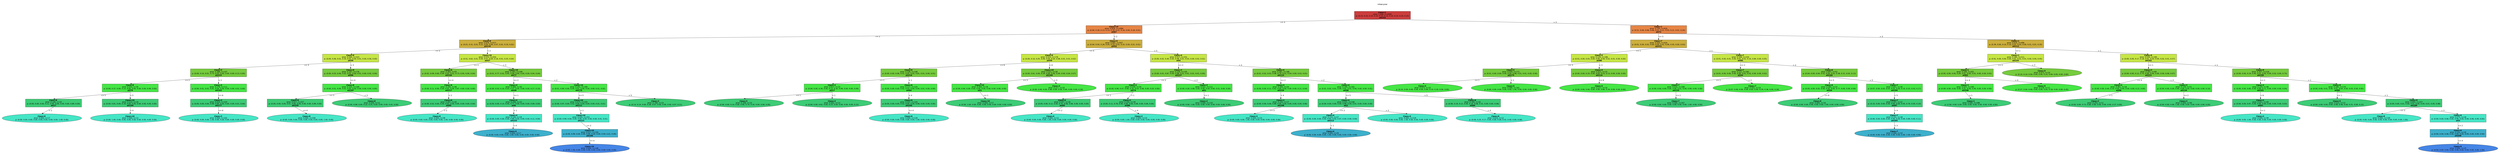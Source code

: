 digraph Tree {
splines=false;
graph [pad=".25", ranksep="0.5", nodesep="1"];
node [shape=rect, style="filled", color="black", fontname="helvetica",fillcolor="white"] ;
edge [fontname="helvetica"] ;
0 [label="mfeat-pixel", shape=plaintext];
0:s -> 1:n [style=invis];   
1 [label=<<b> Class=1 </b> <br/> error: 1.000, n=2000 <br/> p: (0.10, 0.10, 0.10, 0.10, 0.10, 0.10, 0.10, 0.10, 0.10, 0.10) <br/><b>att153</b>>, fillcolor="0.000 0.7 0.800", shape="rect"];
2 [label=<<b> Class=10 </b> <br/> error: 0.828, n=1084 <br/> p: (0.00, 0.18, 0.13, 0.14, 0.18, 0.01, 0.16, 0.00, 0.18, 0.01) <br/><b>att67</b>>, fillcolor="0.067 0.7 0.900", shape="rect"];
1:s -> 2:n [label="<= 3"] ;
3 [label=<<b> Class=8 </b> <br/> error: 0.678, n=577 <br/> p: (0.01, 0.31, 0.01, 0.21, 0.05, 0.00, 0.07, 0.01, 0.33, 0.02) <br/><b>att110</b>>, fillcolor="0.133 0.7 0.800", shape="rect"];
2:s -> 3:n [label="<= 2"] ;
4 [label=<<b> Class=8 </b> <br/> error: 0.440, n=323 <br/> p: (0.00, 0.06, 0.01, 0.34, 0.02, 0.00, 0.01, 0.00, 0.56, 0.00) <br/><b>att30</b>>, fillcolor="0.200 0.7 0.900", shape="rect"];
3:s -> 4:n [label="<= 2"] ;
5 [label=<<b> Class=3 </b> <br/> error: 0.388, n=147 <br/> p: (0.00, 0.10, 0.01, 0.73, 0.03, 0.00, 0.00, 0.00, 0.13, 0.00) <br/><b>att223</b>>, fillcolor="0.267 0.7 0.800", shape="rect"];
4:s -> 5:n [label="<= 3"] ;
6 [label=<<b> Class=8 </b> <br/> error: 0.433, n=35 <br/> p: (0.00, 0.37, 0.00, 0.14, 0.00, 0.00, 0.00, 0.00, 0.49, 0.00) <br/><b>att79</b>>, fillcolor="0.333 0.7 0.900", shape="rect"];
5:s -> 6:n [label="<= 2"] ;
7 [label=<<b> Class=8 </b> <br/> error: 0.146, n=19 <br/> p: (0.00, 0.00, 0.00, 0.11, 0.00, 0.00, 0.00, 0.00, 0.89, 0.00) <br/><b>att17</b>>, fillcolor="0.400 0.7 0.800", shape="rect"];
6:s -> 7:n [label="<= 5"] ;
8 [label=<<b> Class=8 </b> <br/> error: 0.000, n=17 <br/> p: (0.00, 0.00, 0.00, 0.00, 0.00, 0.00, 0.00, 0.00, 1.00, 0.00) >, fillcolor="0.467 0.7 0.900", shape="oval"];
7:s -> 8:n [label="> 2"] ;
9 [label=<<b> Class=10 </b> <br/> error: 0.210, n=16 <br/> p: (0.00, 0.81, 0.00, 0.19, 0.00, 0.00, 0.00, 0.00, 0.00, 0.00) <br/><b>att104</b>>, fillcolor="0.400 0.7 0.800", shape="rect"];
6:s -> 9:n [label="> 5"] ;
10 [label=<<b> Class=10 </b> <br/> error: 0.000, n=13 <br/> p: (0.00, 1.00, 0.00, 0.00, 0.00, 0.00, 0.00, 0.00, 0.00, 0.00) >, fillcolor="0.467 0.7 0.900", shape="oval"];
9:s -> 10:n [label="> 4"] ;
11 [label=<<b> Class=3 </b> <br/> error: 0.178, n=112 <br/> p: (0.00, 0.01, 0.02, 0.91, 0.04, 0.00, 0.00, 0.00, 0.02, 0.00) <br/><b>att163</b>>, fillcolor="0.333 0.7 0.900", shape="rect"];
5:s -> 11:n [label="> 2"] ;
12 [label=<<b> Class=3 </b> <br/> error: 0.024, n=103 <br/> p: (0.00, 0.00, 0.00, 0.99, 0.00, 0.00, 0.00, 0.00, 0.01, 0.00) <br/><b>att177</b>>, fillcolor="0.400 0.7 0.800", shape="rect"];
11:s -> 12:n [label="<= 6"] ;
13 [label=<<b> Class=3 </b> <br/> error: 0.000, n=102 <br/> p: (0.00, 0.00, 0.00, 1.00, 0.00, 0.00, 0.00, 0.00, 0.00, 0.00) >, fillcolor="0.467 0.7 0.900", shape="oval"];
12:s -> 13:n [label="<= 6"] ;
14 [label=<<b> Class=8 </b> <br/> error: 0.167, n=176 <br/> p: (0.00, 0.03, 0.00, 0.02, 0.02, 0.00, 0.01, 0.00, 0.92, 0.00) <br/><b>att96</b>>, fillcolor="0.267 0.7 0.800", shape="rect"];
4:s -> 14:n [label="> 3"] ;
15 [label=<<b> Class=8 </b> <br/> error: 0.103, n=169 <br/> p: (0.00, 0.01, 0.00, 0.02, 0.02, 0.00, 0.00, 0.00, 0.95, 0.00) <br/><b>att197</b>>, fillcolor="0.333 0.7 0.900", shape="rect"];
14:s -> 15:n [label="<= 4"] ;
16 [label=<<b> Class=8 </b> <br/> error: 0.017, n=157 <br/> p: (0.00, 0.00, 0.00, 0.01, 0.00, 0.00, 0.00, 0.00, 0.99, 0.00) <br/><b>att239</b>>, fillcolor="0.400 0.7 0.800", shape="rect"];
15:s -> 16:n [label="<= 3"] ;
17 [label=<<b> Class=8 </b> <br/> error: 0.000, n=156 <br/> p: (0.00, 0.00, 0.00, 0.00, 0.00, 0.00, 0.00, 0.00, 1.00, 0.00) >, fillcolor="0.467 0.7 0.900", shape="oval"];
16:s -> 17:n [label="<= 4"] ;
18 [label=<<b> Class=8 </b> <br/> error: 0.549, n=12 <br/> p: (0.00, 0.08, 0.00, 0.25, 0.25, 0.00, 0.00, 0.00, 0.42, 0.00) >, fillcolor="0.400 0.7 0.800", shape="oval"];
15:s -> 18:n [label="> 3"] ;
19 [label=<<b> Class=10 </b> <br/> error: 0.570, n=254 <br/> p: (0.01, 0.62, 0.01, 0.04, 0.07, 0.00, 0.16, 0.01, 0.03, 0.04) <br/><b>att57</b>>, fillcolor="0.200 0.7 0.900", shape="rect"];
3:s -> 19:n [label="> 2"] ;
20 [label=<<b> Class=6 </b> <br/> error: 0.464, n=55 <br/> p: (0.02, 0.09, 0.00, 0.04, 0.02, 0.02, 0.73, 0.05, 0.00, 0.04) <br/><b>att156</b>>, fillcolor="0.267 0.7 0.800", shape="rect"];
19:s -> 20:n [label="<= 3"] ;
21 [label=<<b> Class=6 </b> <br/> error: 0.194, n=46 <br/> p: (0.00, 0.11, 0.00, 0.00, 0.02, 0.00, 0.87, 0.00, 0.00, 0.00) <br/><b>att217</b>>, fillcolor="0.333 0.7 0.900", shape="rect"];
20:s -> 21:n [label="<= 4"] ;
22 [label=<<b> Class=6 </b> <br/> error: 0.097, n=42 <br/> p: (0.00, 0.02, 0.00, 0.00, 0.02, 0.00, 0.95, 0.00, 0.00, 0.00) <br/><b>att95</b>>, fillcolor="0.400 0.7 0.800", shape="rect"];
21:s -> 22:n [label="> 2"] ;
23 [label=<<b> Class=6 </b> <br/> error: 0.000, n=39 <br/> p: (0.00, 0.00, 0.00, 0.00, 0.00, 0.00, 1.00, 0.00, 0.00, 0.00) >, fillcolor="0.467 0.7 0.900", shape="oval"];
22:s -> 23:n [label="> 2"] ;
24 [label=<<b> Class=10 </b> <br/> error: 0.393, n=199 <br/> p: (0.01, 0.77, 0.02, 0.05, 0.09, 0.00, 0.00, 0.00, 0.04, 0.04) <br/><b>att77</b>>, fillcolor="0.267 0.7 0.800", shape="rect"];
19:s -> 24:n [label="> 3"] ;
25 [label=<<b> Class=4 </b> <br/> error: 0.568, n=30 <br/> p: (0.00, 0.03, 0.10, 0.03, 0.57, 0.00, 0.00, 0.00, 0.17, 0.10) <br/><b>att49</b>>, fillcolor="0.333 0.7 0.900", shape="rect"];
24:s -> 25:n [label="<= 2"] ;
26 [label=<<b> Class=4 </b> <br/> error: 0.299, n=22 <br/> p: (0.00, 0.00, 0.14, 0.00, 0.77, 0.00, 0.00, 0.00, 0.09, 0.00) <br/><b>att6</b>>, fillcolor="0.400 0.7 0.800", shape="rect"];
25:s -> 26:n [label="<= 1"] ;
27 [label=<<b> Class=4 </b> <br/> error: 0.146, n=19 <br/> p: (0.00, 0.00, 0.00, 0.00, 0.89, 0.00, 0.00, 0.00, 0.11, 0.00) <br/><b>att233</b>>, fillcolor="0.467 0.7 0.900", shape="rect"];
26:s -> 27:n [label="> 1"] ;
28 [label=<<b> Class=4 </b> <br/> error: 0.000, n=17 <br/> p: (0.00, 0.00, 0.00, 0.00, 1.00, 0.00, 0.00, 0.00, 0.00, 0.00) >, fillcolor="0.533 0.7 0.800", shape="oval"];
27:s -> 28:n [label="> 4"] ;
29 [label=<<b> Class=10 </b> <br/> error: 0.201, n=169 <br/> p: (0.01, 0.90, 0.00, 0.05, 0.01, 0.00, 0.00, 0.00, 0.01, 0.02) <br/><b>att170</b>>, fillcolor="0.333 0.7 0.900", shape="rect"];
24:s -> 29:n [label="> 2"] ;
30 [label=<<b> Class=10 </b> <br/> error: 0.075, n=155 <br/> p: (0.00, 0.97, 0.00, 0.02, 0.00, 0.00, 0.00, 0.00, 0.01, 0.01) <br/><b>att111</b>>, fillcolor="0.400 0.7 0.800", shape="rect"];
29:s -> 30:n [label="<= 5"] ;
31 [label=<<b> Class=10 </b> <br/> error: 0.035, n=151 <br/> p: (0.00, 0.99, 0.00, 0.00, 0.00, 0.00, 0.00, 0.00, 0.01, 0.01) <br/><b>att121</b>>, fillcolor="0.467 0.7 0.900", shape="rect"];
30:s -> 31:n [label="> 1"] ;
32 [label=<<b> Class=10 </b> <br/> error: 0.017, n=150 <br/> p: (0.00, 0.99, 0.00, 0.00, 0.00, 0.00, 0.00, 0.00, 0.01, 0.00) <br/><b>att106</b>>, fillcolor="0.533 0.7 0.800", shape="rect"];
31:s -> 32:n [label="<= 2"] ;
33 [label=<<b> Class=10 </b> <br/> error: 0.000, n=146 <br/> p: (0.00, 1.00, 0.00, 0.00, 0.00, 0.00, 0.00, 0.00, 0.00, 0.00) >, fillcolor="0.600 0.7 0.900", shape="oval"];
32:s -> 33:n [label="<= 4"] ;
34 [label=<<b> Class=3 </b> <br/> error: 0.708, n=14 <br/> p: (0.14, 0.14, 0.00, 0.36, 0.07, 0.00, 0.00, 0.00, 0.07, 0.21) >, fillcolor="0.400 0.7 0.800", shape="oval"];
29:s -> 34:n [label="> 5"] ;
35 [label=<<b> Class=4 </b> <br/> error: 0.682, n=507 <br/> p: (0.00, 0.04, 0.28, 0.05, 0.33, 0.02, 0.25, 0.00, 0.01, 0.01) <br/><b>att54</b>>, fillcolor="0.133 0.7 0.800", shape="rect"];
2:s -> 35:n [label="> 2"] ;
36 [label=<<b> Class=6 </b> <br/> error: 0.523, n=176 <br/> p: (0.00, 0.10, 0.05, 0.06, 0.04, 0.04, 0.68, 0.01, 0.01, 0.02) <br/><b>att59</b>>, fillcolor="0.200 0.7 0.900", shape="rect"];
35:s -> 36:n [label="<= 5"] ;
37 [label=<<b> Class=6 </b> <br/> error: 0.338, n=148 <br/> p: (0.00, 0.00, 0.06, 0.01, 0.05, 0.05, 0.81, 0.01, 0.00, 0.01) <br/><b>att216</b>>, fillcolor="0.267 0.7 0.800", shape="rect"];
36:s -> 37:n [label="<= 6"] ;
38 [label=<<b> Class=2 </b> <br/> error: 0.617, n=23 <br/> p: (0.00, 0.00, 0.39, 0.00, 0.13, 0.30, 0.09, 0.00, 0.00, 0.09) <br/><b>att17</b>>, fillcolor="0.333 0.7 0.900", shape="rect"];
37:s -> 38:n [label="<= 1"] ;
39 [label=<<b> Class=5 </b> <br/> error: 0.348, n=10 <br/> p: (0.00, 0.00, 0.10, 0.00, 0.00, 0.70, 0.20, 0.00, 0.00, 0.00) >, fillcolor="0.400 0.7 0.800", shape="oval"];
38:s -> 39:n [label="<= 1"] ;
40 [label=<<b> Class=2 </b> <br/> error: 0.402, n=13 <br/> p: (0.00, 0.00, 0.62, 0.00, 0.23, 0.00, 0.00, 0.00, 0.00, 0.15) >, fillcolor="0.400 0.7 0.800", shape="oval"];
38:s -> 40:n [label="> 1"] ;
41 [label=<<b> Class=6 </b> <br/> error: 0.117, n=125 <br/> p: (0.00, 0.00, 0.00, 0.02, 0.03, 0.00, 0.94, 0.01, 0.00, 0.00) <br/><b>att64</b>>, fillcolor="0.333 0.7 0.900", shape="rect"];
37:s -> 41:n [label="> 1"] ;
42 [label=<<b> Class=6 </b> <br/> error: 0.037, n=120 <br/> p: (0.00, 0.00, 0.00, 0.02, 0.00, 0.00, 0.98, 0.00, 0.00, 0.00) <br/><b>att240</b>>, fillcolor="0.400 0.7 0.800", shape="rect"];
41:s -> 42:n [label="> 4"] ;
43 [label=<<b> Class=6 </b> <br/> error: 0.000, n=118 <br/> p: (0.00, 0.00, 0.00, 0.00, 0.00, 0.00, 1.00, 0.00, 0.00, 0.00) >, fillcolor="0.467 0.7 0.900", shape="oval"];
42:s -> 43:n [label="<= 4"] ;
44 [label=<<b> Class=10 </b> <br/> error: 0.421, n=28 <br/> p: (0.00, 0.61, 0.00, 0.29, 0.00, 0.00, 0.00, 0.00, 0.04, 0.07) <br/><b>att169</b>>, fillcolor="0.267 0.7 0.800", shape="rect"];
36:s -> 44:n [label="> 6"] ;
45 [label=<<b> Class=10 </b> <br/> error: 0.093, n=18 <br/> p: (0.00, 0.94, 0.00, 0.00, 0.00, 0.00, 0.00, 0.00, 0.06, 0.00) <br/><b>att1</b>>, fillcolor="0.333 0.7 0.900", shape="rect"];
44:s -> 45:n [label="<= 3"] ;
46 [label=<<b> Class=10 </b> <br/> error: 0.000, n=17 <br/> p: (0.00, 1.00, 0.00, 0.00, 0.00, 0.00, 0.00, 0.00, 0.00, 0.00) >, fillcolor="0.400 0.7 0.800", shape="oval"];
45:s -> 46:n [label="<= 1"] ;
47 [label=<<b> Class=3 </b> <br/> error: 0.217, n=10 <br/> p: (0.00, 0.00, 0.00, 0.80, 0.00, 0.00, 0.00, 0.00, 0.00, 0.20) >, fillcolor="0.333 0.7 0.900", shape="oval"];
44:s -> 47:n [label="> 3"] ;
48 [label=<<b> Class=4 </b> <br/> error: 0.517, n=331 <br/> p: (0.00, 0.02, 0.40, 0.05, 0.48, 0.01, 0.03, 0.00, 0.02, 0.01) <br/><b>att4</b>>, fillcolor="0.200 0.7 0.900", shape="rect"];
35:s -> 48:n [label="> 5"] ;
49 [label=<<b> Class=2 </b> <br/> error: 0.239, n=145 <br/> p: (0.00, 0.01, 0.87, 0.00, 0.08, 0.01, 0.01, 0.01, 0.01, 0.00) <br/><b>att237</b>>, fillcolor="0.267 0.7 0.800", shape="rect"];
48:s -> 49:n [label="<= 2"] ;
50 [label=<<b> Class=2 </b> <br/> error: 0.549, n=34 <br/> p: (0.00, 0.06, 0.47, 0.00, 0.35, 0.03, 0.06, 0.00, 0.03, 0.00) <br/><b>att74</b>>, fillcolor="0.333 0.7 0.900", shape="rect"];
49:s -> 50:n [label="<= 2"] ;
51 [label=<<b> Class=4 </b> <br/> error: 0.357, n=16 <br/> p: (0.00, 0.00, 0.12, 0.00, 0.75, 0.06, 0.06, 0.00, 0.00, 0.00) <br/><b>att65</b>>, fillcolor="0.400 0.7 0.800", shape="rect"];
50:s -> 51:n [label="<= 1"] ;
52 [label=<<b> Class=4 </b> <br/> error: 0.000, n=12 <br/> p: (0.00, 0.00, 0.00, 0.00, 1.00, 0.00, 0.00, 0.00, 0.00, 0.00) >, fillcolor="0.467 0.7 0.900", shape="oval"];
51:s -> 52:n [label="<= 2"] ;
53 [label=<<b> Class=2 </b> <br/> error: 0.330, n=18 <br/> p: (0.00, 0.11, 0.78, 0.00, 0.00, 0.00, 0.06, 0.00, 0.06, 0.00) <br/><b>att86</b>>, fillcolor="0.400 0.7 0.800", shape="rect"];
50:s -> 53:n [label="> 1"] ;
54 [label=<<b> Class=2 </b> <br/> error: 0.000, n=14 <br/> p: (0.00, 0.00, 1.00, 0.00, 0.00, 0.00, 0.00, 0.00, 0.00, 0.00) >, fillcolor="0.467 0.7 0.900", shape="oval"];
53:s -> 54:n [label="> 4"] ;
55 [label=<<b> Class=2 </b> <br/> error: 0.022, n=111 <br/> p: (0.00, 0.00, 0.99, 0.00, 0.00, 0.00, 0.00, 0.01, 0.00, 0.00) <br/><b>att1</b>>, fillcolor="0.333 0.7 0.900", shape="rect"];
49:s -> 55:n [label="> 2"] ;
56 [label=<<b> Class=2 </b> <br/> error: 0.000, n=110 <br/> p: (0.00, 0.00, 1.00, 0.00, 0.00, 0.00, 0.00, 0.00, 0.00, 0.00) >, fillcolor="0.400 0.7 0.800", shape="oval"];
55:s -> 56:n [label="<= 1"] ;
57 [label=<<b> Class=4 </b> <br/> error: 0.381, n=186 <br/> p: (0.01, 0.02, 0.03, 0.08, 0.79, 0.01, 0.04, 0.00, 0.03, 0.01) <br/><b>att133</b>>, fillcolor="0.267 0.7 0.800", shape="rect"];
48:s -> 57:n [label="> 2"] ;
58 [label=<<b> Class=3 </b> <br/> error: 0.440, n=24 <br/> p: (0.00, 0.00, 0.12, 0.62, 0.00, 0.00, 0.00, 0.00, 0.21, 0.04) <br/><b>att220</b>>, fillcolor="0.333 0.7 0.900", shape="rect"];
57:s -> 58:n [label="<= 2"] ;
59 [label=<<b> Class=3 </b> <br/> error: 0.193, n=17 <br/> p: (0.00, 0.00, 0.06, 0.88, 0.00, 0.00, 0.00, 0.00, 0.00, 0.06) <br/><b>att108</b>>, fillcolor="0.400 0.7 0.800", shape="rect"];
58:s -> 59:n [label="> 4"] ;
60 [label=<<b> Class=3 </b> <br/> error: 0.000, n=15 <br/> p: (0.00, 0.00, 0.00, 1.00, 0.00, 0.00, 0.00, 0.00, 0.00, 0.00) >, fillcolor="0.467 0.7 0.900", shape="oval"];
59:s -> 60:n [label="<= 3"] ;
61 [label=<<b> Class=4 </b> <br/> error: 0.194, n=162 <br/> p: (0.01, 0.02, 0.01, 0.00, 0.91, 0.01, 0.04, 0.00, 0.00, 0.01) <br/><b>att48</b>>, fillcolor="0.333 0.7 0.900", shape="rect"];
57:s -> 61:n [label="> 2"] ;
62 [label=<<b> Class=4 </b> <br/> error: 0.031, n=146 <br/> p: (0.00, 0.00, 0.00, 0.00, 0.99, 0.00, 0.01, 0.00, 0.00, 0.00) <br/><b>att2</b>>, fillcolor="0.400 0.7 0.800", shape="rect"];
61:s -> 62:n [label="<= 5"] ;
63 [label=<<b> Class=4 </b> <br/> error: 0.115, n=27 <br/> p: (0.00, 0.00, 0.00, 0.00, 0.93, 0.00, 0.07, 0.00, 0.00, 0.00) <br/><b>att213</b>>, fillcolor="0.467 0.7 0.900", shape="rect"];
62:s -> 63:n [label="<= 2"] ;
64 [label=<<b> Class=4 </b> <br/> error: 0.000, n=25 <br/> p: (0.00, 0.00, 0.00, 0.00, 1.00, 0.00, 0.00, 0.00, 0.00, 0.00) >, fillcolor="0.533 0.7 0.800", shape="oval"];
63:s -> 64:n [label="> 1"] ;
65 [label=<<b> Class=4 </b> <br/> error: 0.000, n=119 <br/> p: (0.00, 0.00, 0.00, 0.00, 1.00, 0.00, 0.00, 0.00, 0.00, 0.00) >, fillcolor="0.467 0.7 0.900", shape="oval"];
62:s -> 65:n [label="> 2"] ;
66 [label=<<b> Class=6 </b> <br/> error: 0.769, n=16 <br/> p: (0.06, 0.19, 0.12, 0.00, 0.19, 0.06, 0.31, 0.00, 0.00, 0.06) <br/><b>att64</b>>, fillcolor="0.400 0.7 0.800", shape="rect"];
61:s -> 66:n [label="> 5"] ;
67 [label=<<b> Class=6 </b> <br/> error: 0.618, n=12 <br/> p: (0.00, 0.25, 0.17, 0.00, 0.00, 0.08, 0.42, 0.00, 0.00, 0.08) >, fillcolor="0.467 0.7 0.900", shape="oval"];
66:s -> 67:n [label="> 4"] ;
68 [label=<<b> Class=1 </b> <br/> error: 0.793, n=916 <br/> p: (0.21, 0.00, 0.06, 0.06, 0.01, 0.21, 0.03, 0.21, 0.01, 0.20) <br/><b>att72</b>>, fillcolor="0.067 0.7 0.900", shape="rect"];
1:s -> 68:n [label="> 3"] ;
69 [label=<<b> Class=7 </b> <br/> error: 0.504, n=420 <br/> p: (0.01, 0.00, 0.02, 0.00, 0.00, 0.42, 0.06, 0.45, 0.00, 0.03) <br/><b>att231</b>>, fillcolor="0.133 0.7 0.800", shape="rect"];
68:s -> 69:n [label="<= 3"] ;
70 [label=<<b> Class=5 </b> <br/> error: 0.129, n=186 <br/> p: (0.01, 0.00, 0.03, 0.00, 0.00, 0.94, 0.02, 0.01, 0.00, 0.00) <br/><b>att86</b>>, fillcolor="0.200 0.7 0.900", shape="rect"];
69:s -> 70:n [label="<= 1"] ;
71 [label=<<b> Class=5 </b> <br/> error: 0.059, n=171 <br/> p: (0.01, 0.00, 0.00, 0.00, 0.00, 0.98, 0.01, 0.01, 0.00, 0.00) <br/><b>att175</b>>, fillcolor="0.267 0.7 0.800", shape="rect"];
70:s -> 71:n [label="<= 3"] ;
72 [label=<<b> Class=5 </b> <br/> error: 0.473, n=10 <br/> p: (0.10, 0.00, 0.00, 0.00, 0.00, 0.60, 0.10, 0.20, 0.00, 0.00) >, fillcolor="0.333 0.7 0.900", shape="oval"];
71:s -> 72:n [label="<= 1"] ;
73 [label=<<b> Class=5 </b> <br/> error: 0.000, n=161 <br/> p: (0.00, 0.00, 0.00, 0.00, 0.00, 1.00, 0.00, 0.00, 0.00, 0.00) >, fillcolor="0.333 0.7 0.900", shape="oval"];
71:s -> 73:n [label="> 1"] ;
74 [label=<<b> Class=5 </b> <br/> error: 0.421, n=15 <br/> p: (0.00, 0.00, 0.33, 0.00, 0.00, 0.53, 0.13, 0.00, 0.00, 0.00) <br/><b>att114</b>>, fillcolor="0.267 0.7 0.800", shape="rect"];
70:s -> 74:n [label="> 3"] ;
75 [label=<<b> Class=5 </b> <br/> error: 0.217, n=10 <br/> p: (0.00, 0.00, 0.00, 0.00, 0.00, 0.80, 0.20, 0.00, 0.00, 0.00) >, fillcolor="0.333 0.7 0.900", shape="oval"];
74:s -> 75:n [label="<= 6"] ;
76 [label=<<b> Class=7 </b> <br/> error: 0.338, n=234 <br/> p: (0.01, 0.00, 0.01, 0.00, 0.01, 0.01, 0.10, 0.80, 0.00, 0.05) <br/><b>att85</b>>, fillcolor="0.200 0.7 0.900", shape="rect"];
69:s -> 76:n [label="> 1"] ;
77 [label=<<b> Class=7 </b> <br/> error: 0.121, n=182 <br/> p: (0.01, 0.00, 0.00, 0.00, 0.00, 0.01, 0.02, 0.95, 0.00, 0.02) <br/><b>att44</b>>, fillcolor="0.267 0.7 0.800", shape="rect"];
76:s -> 77:n [label="<= 2"] ;
78 [label=<<b> Class=7 </b> <br/> error: 0.016, n=168 <br/> p: (0.00, 0.00, 0.00, 0.00, 0.00, 0.01, 0.00, 0.99, 0.00, 0.00) <br/><b>att120</b>>, fillcolor="0.333 0.7 0.900", shape="rect"];
77:s -> 78:n [label="<= 2"] ;
79 [label=<<b> Class=7 </b> <br/> error: 0.000, n=167 <br/> p: (0.00, 0.00, 0.00, 0.00, 0.00, 0.00, 0.00, 1.00, 0.00, 0.00) >, fillcolor="0.400 0.7 0.800", shape="oval"];
78:s -> 79:n [label="<= 2"] ;
80 [label=<<b> Class=7 </b> <br/> error: 0.552, n=14 <br/> p: (0.07, 0.00, 0.00, 0.00, 0.00, 0.00, 0.29, 0.36, 0.00, 0.29) >, fillcolor="0.333 0.7 0.900", shape="oval"];
77:s -> 80:n [label="> 2"] ;
81 [label=<<b> Class=6 </b> <br/> error: 0.697, n=52 <br/> p: (0.04, 0.00, 0.04, 0.02, 0.04, 0.02, 0.38, 0.31, 0.02, 0.13) <br/><b>att184</b>>, fillcolor="0.267 0.7 0.800", shape="rect"];
76:s -> 81:n [label="> 2"] ;
82 [label=<<b> Class=6 </b> <br/> error: 0.364, n=22 <br/> p: (0.00, 0.00, 0.05, 0.00, 0.05, 0.05, 0.77, 0.00, 0.00, 0.09) <br/><b>att54</b>>, fillcolor="0.333 0.7 0.900", shape="rect"];
81:s -> 82:n [label="<= 5"] ;
83 [label=<<b> Class=6 </b> <br/> error: 0.000, n=16 <br/> p: (0.00, 0.00, 0.00, 0.00, 0.00, 0.00, 1.00, 0.00, 0.00, 0.00) >, fillcolor="0.400 0.7 0.800", shape="oval"];
82:s -> 83:n [label="<= 6"] ;
84 [label=<<b> Class=7 </b> <br/> error: 0.651, n=30 <br/> p: (0.07, 0.00, 0.03, 0.03, 0.03, 0.00, 0.10, 0.53, 0.03, 0.17) <br/><b>att194</b>>, fillcolor="0.333 0.7 0.900", shape="rect"];
81:s -> 84:n [label="> 5"] ;
85 [label=<<b> Class=7 </b> <br/> error: 0.347, n=21 <br/> p: (0.10, 0.00, 0.00, 0.00, 0.00, 0.00, 0.05, 0.76, 0.00, 0.10) <br/><b>att97</b>>, fillcolor="0.400 0.7 0.800", shape="rect"];
84:s -> 85:n [label="> 5"] ;
86 [label=<<b> Class=7 </b> <br/> error: 0.151, n=18 <br/> p: (0.00, 0.00, 0.00, 0.00, 0.00, 0.00, 0.00, 0.89, 0.00, 0.11) <br/><b>att205</b>>, fillcolor="0.467 0.7 0.900", shape="rect"];
85:s -> 86:n [label="> 4"] ;
87 [label=<<b> Class=7 </b> <br/> error: 0.000, n=14 <br/> p: (0.00, 0.00, 0.00, 0.00, 0.00, 0.00, 0.00, 1.00, 0.00, 0.00) >, fillcolor="0.533 0.7 0.800", shape="oval"];
86:s -> 87:n [label="> 3"] ;
88 [label=<<b> Class=1 </b> <br/> error: 0.634, n=496 <br/> p: (0.39, 0.00, 0.10, 0.10, 0.01, 0.03, 0.00, 0.01, 0.01, 0.35) <br/><b>att113</b>>, fillcolor="0.133 0.7 0.800", shape="rect"];
68:s -> 88:n [label="> 3"] ;
89 [label=<<b> Class=1 </b> <br/> error: 0.180, n=211 <br/> p: (0.91, 0.00, 0.00, 0.00, 0.01, 0.01, 0.01, 0.00, 0.00, 0.05) <br/><b>att143</b>>, fillcolor="0.200 0.7 0.900", shape="rect"];
88:s -> 89:n [label="<= 1"] ;
90 [label=<<b> Class=1 </b> <br/> error: 0.108, n=201 <br/> p: (0.95, 0.00, 0.00, 0.00, 0.01, 0.00, 0.01, 0.00, 0.00, 0.02) <br/><b>att83</b>>, fillcolor="0.267 0.7 0.800", shape="rect"];
89:s -> 90:n [label="<= 3"] ;
91 [label=<<b> Class=1 </b> <br/> error: 0.025, n=190 <br/> p: (0.99, 0.00, 0.00, 0.00, 0.01, 0.00, 0.00, 0.00, 0.00, 0.00) <br/><b>att108</b>>, fillcolor="0.333 0.7 0.900", shape="rect"];
90:s -> 91:n [label="<= 4"] ;
92 [label=<<b> Class=1 </b> <br/> error: 0.000, n=188 <br/> p: (1.00, 0.00, 0.00, 0.00, 0.00, 0.00, 0.00, 0.00, 0.00, 0.00) >, fillcolor="0.400 0.7 0.800", shape="oval"];
91:s -> 92:n [label="> 1"] ;
93 [label=<<b> Class=9 </b> <br/> error: 0.539, n=11 <br/> p: (0.27, 0.00, 0.00, 0.00, 0.09, 0.00, 0.18, 0.00, 0.00, 0.45) >, fillcolor="0.333 0.7 0.900", shape="oval"];
90:s -> 93:n [label="> 4"] ;
94 [label=<<b> Class=9 </b> <br/> error: 0.473, n=10 <br/> p: (0.10, 0.10, 0.00, 0.00, 0.00, 0.20, 0.00, 0.00, 0.00, 0.60) >, fillcolor="0.267 0.7 0.800", shape="oval"];
89:s -> 94:n [label="> 3"] ;
95 [label=<<b> Class=9 </b> <br/> error: 0.530, n=285 <br/> p: (0.00, 0.00, 0.17, 0.18, 0.01, 0.04, 0.00, 0.02, 0.01, 0.57) <br/><b>att162</b>>, fillcolor="0.200 0.7 0.900", shape="rect"];
88:s -> 95:n [label="> 1"] ;
96 [label=<<b> Class=3 </b> <br/> error: 0.355, n=69 <br/> p: (0.00, 0.00, 0.12, 0.75, 0.00, 0.00, 0.00, 0.00, 0.06, 0.07) <br/><b>att221</b>>, fillcolor="0.267 0.7 0.800", shape="rect"];
95:s -> 96:n [label="<= 1"] ;
97 [label=<<b> Class=2 </b> <br/> error: 0.461, n=18 <br/> p: (0.00, 0.00, 0.44, 0.33, 0.00, 0.00, 0.00, 0.00, 0.22, 0.00) <br/><b>att96</b>>, fillcolor="0.333 0.7 0.900", shape="rect"];
96:s -> 97:n [label="<= 4"] ;
98 [label=<<b> Class=2 </b> <br/> error: 0.254, n=11 <br/> p: (0.00, 0.00, 0.73, 0.00, 0.00, 0.00, 0.00, 0.00, 0.27, 0.00) >, fillcolor="0.400 0.7 0.800", shape="oval"];
97:s -> 98:n [label="> 1"] ;
99 [label=<<b> Class=3 </b> <br/> error: 0.139, n=51 <br/> p: (0.00, 0.00, 0.00, 0.90, 0.00, 0.00, 0.00, 0.00, 0.00, 0.10) <br/><b>att134</b>>, fillcolor="0.333 0.7 0.900", shape="rect"];
96:s -> 99:n [label="> 4"] ;
100 [label=<<b> Class=3 </b> <br/> error: 0.000, n=46 <br/> p: (0.00, 0.00, 0.00, 1.00, 0.00, 0.00, 0.00, 0.00, 0.00, 0.00) >, fillcolor="0.400 0.7 0.800", shape="oval"];
99:s -> 100:n [label="<= 2"] ;
101 [label=<<b> Class=9 </b> <br/> error: 0.357, n=216 <br/> p: (0.00, 0.00, 0.19, 0.00, 0.01, 0.05, 0.00, 0.02, 0.00, 0.73) <br/><b>att199</b>>, fillcolor="0.267 0.7 0.800", shape="rect"];
95:s -> 101:n [label="> 1"] ;
102 [label=<<b> Class=2 </b> <br/> error: 0.225, n=46 <br/> p: (0.00, 0.00, 0.85, 0.00, 0.00, 0.11, 0.00, 0.00, 0.00, 0.04) <br/><b>att101</b>>, fillcolor="0.333 0.7 0.900", shape="rect"];
101:s -> 102:n [label="<= 1"] ;
103 [label=<<b> Class=2 </b> <br/> error: 0.051, n=40 <br/> p: (0.00, 0.00, 0.97, 0.00, 0.00, 0.00, 0.00, 0.00, 0.00, 0.03) <br/><b>att61</b>>, fillcolor="0.400 0.7 0.800", shape="rect"];
102:s -> 103:n [label="> 6"] ;
104 [label=<<b> Class=2 </b> <br/> error: 0.000, n=39 <br/> p: (0.00, 0.00, 1.00, 0.00, 0.00, 0.00, 0.00, 0.00, 0.00, 0.00) >, fillcolor="0.467 0.7 0.900", shape="oval"];
103:s -> 104:n [label="<= 1"] ;
105 [label=<<b> Class=9 </b> <br/> error: 0.166, n=170 <br/> p: (0.00, 0.00, 0.01, 0.00, 0.01, 0.04, 0.00, 0.03, 0.00, 0.92) <br/><b>att80</b>>, fillcolor="0.333 0.7 0.900", shape="rect"];
101:s -> 105:n [label="> 1"] ;
106 [label=<<b> Class=5 </b> <br/> error: 0.523, n=13 <br/> p: (0.00, 0.00, 0.00, 0.00, 0.08, 0.46, 0.00, 0.31, 0.00, 0.15) >, fillcolor="0.400 0.7 0.800", shape="oval"];
105:s -> 106:n [label="<= 1"] ;
107 [label=<<b> Class=9 </b> <br/> error: 0.050, n=157 <br/> p: (0.00, 0.00, 0.01, 0.00, 0.01, 0.00, 0.00, 0.01, 0.00, 0.98) <br/><b>att189</b>>, fillcolor="0.400 0.7 0.800", shape="rect"];
105:s -> 107:n [label="> 1"] ;
108 [label=<<b> Class=9 </b> <br/> error: 0.000, n=139 <br/> p: (0.00, 0.00, 0.00, 0.00, 0.00, 0.00, 0.00, 0.00, 0.00, 1.00) >, fillcolor="0.467 0.7 0.900", shape="oval"];
107:s -> 108:n [label="<= 3"] ;
109 [label=<<b> Class=9 </b> <br/> error: 0.275, n=18 <br/> p: (0.00, 0.00, 0.06, 0.00, 0.06, 0.00, 0.00, 0.06, 0.00, 0.83) <br/><b>att3</b>>, fillcolor="0.467 0.7 0.900", shape="rect"];
107:s -> 109:n [label="> 3"] ;
110 [label=<<b> Class=9 </b> <br/> error: 0.102, n=16 <br/> p: (0.00, 0.00, 0.06, 0.00, 0.00, 0.00, 0.00, 0.00, 0.00, 0.94) <br/><b>att209</b>>, fillcolor="0.533 0.7 0.800", shape="rect"];
109:s -> 110:n [label="<= 2"] ;
111 [label=<<b> Class=9 </b> <br/> error: 0.000, n=15 <br/> p: (0.00, 0.00, 0.00, 0.00, 0.00, 0.00, 0.00, 0.00, 0.00, 1.00) >, fillcolor="0.600 0.7 0.900", shape="oval"];
110:s -> 111:n [label="<= 4"] ;

}